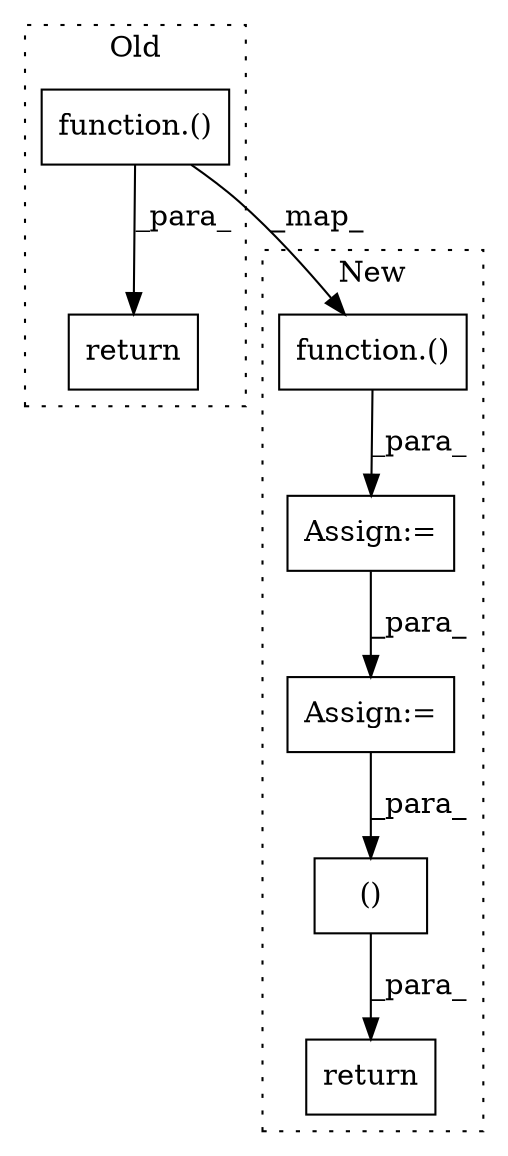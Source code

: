digraph G {
subgraph cluster0 {
1 [label="function.()" a="75" s="6916,6948" l="27,1" shape="box"];
4 [label="return" a="93" s="6909" l="7" shape="box"];
label = "Old";
style="dotted";
}
subgraph cluster1 {
2 [label="function.()" a="75" s="7062,7094" l="27,1" shape="box"];
3 [label="Assign:=" a="68" s="7059" l="3" shape="box"];
5 [label="return" a="93" s="7641" l="7" shape="box"];
6 [label="Assign:=" a="68" s="7179" l="3" shape="box"];
7 [label="()" a="54" s="7659" l="15" shape="box"];
label = "New";
style="dotted";
}
1 -> 2 [label="_map_"];
1 -> 4 [label="_para_"];
2 -> 3 [label="_para_"];
3 -> 6 [label="_para_"];
6 -> 7 [label="_para_"];
7 -> 5 [label="_para_"];
}